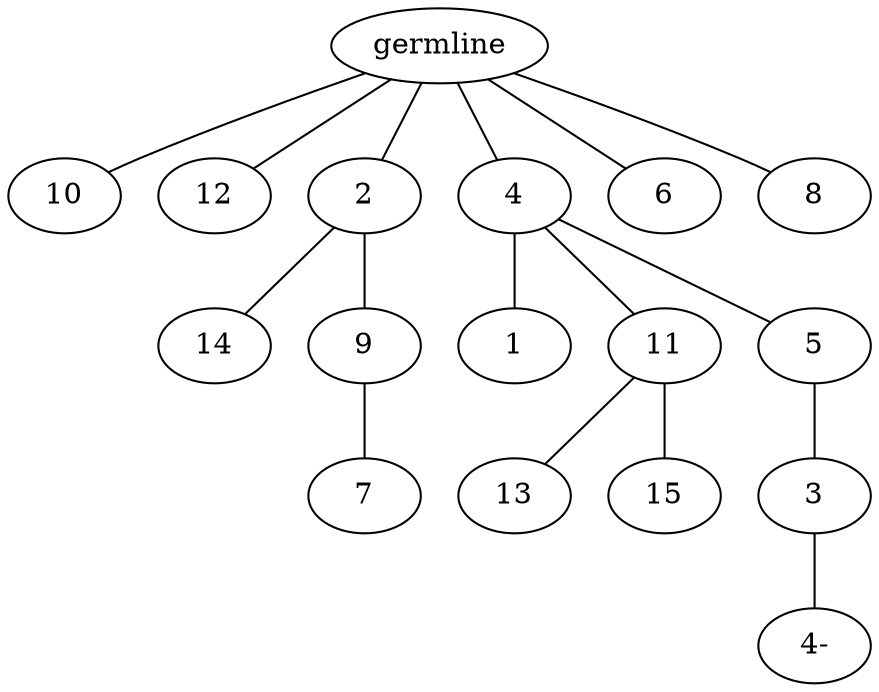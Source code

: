 graph tree {
    "139960795407504" [label="germline"];
    "139960795451296" [label="10"];
    "139960795450768" [label="12"];
    "139960795450192" [label="2"];
    "139960795450816" [label="14"];
    "139960795450672" [label="9"];
    "139960795459744" [label="7"];
    "139960795449424" [label="4"];
    "139960795450432" [label="1"];
    "139960795450960" [label="11"];
    "139960795407840" [label="13"];
    "139960795407264" [label="15"];
    "139960795449856" [label="5"];
    "139960795409232" [label="3"];
    "139960795450720" [label="4-"];
    "139960795451104" [label="6"];
    "139960795451008" [label="8"];
    "139960795407504" -- "139960795451296";
    "139960795407504" -- "139960795450768";
    "139960795407504" -- "139960795450192";
    "139960795407504" -- "139960795449424";
    "139960795407504" -- "139960795451104";
    "139960795407504" -- "139960795451008";
    "139960795450192" -- "139960795450816";
    "139960795450192" -- "139960795450672";
    "139960795450672" -- "139960795459744";
    "139960795449424" -- "139960795450432";
    "139960795449424" -- "139960795450960";
    "139960795449424" -- "139960795449856";
    "139960795450960" -- "139960795407840";
    "139960795450960" -- "139960795407264";
    "139960795449856" -- "139960795409232";
    "139960795409232" -- "139960795450720";
}
